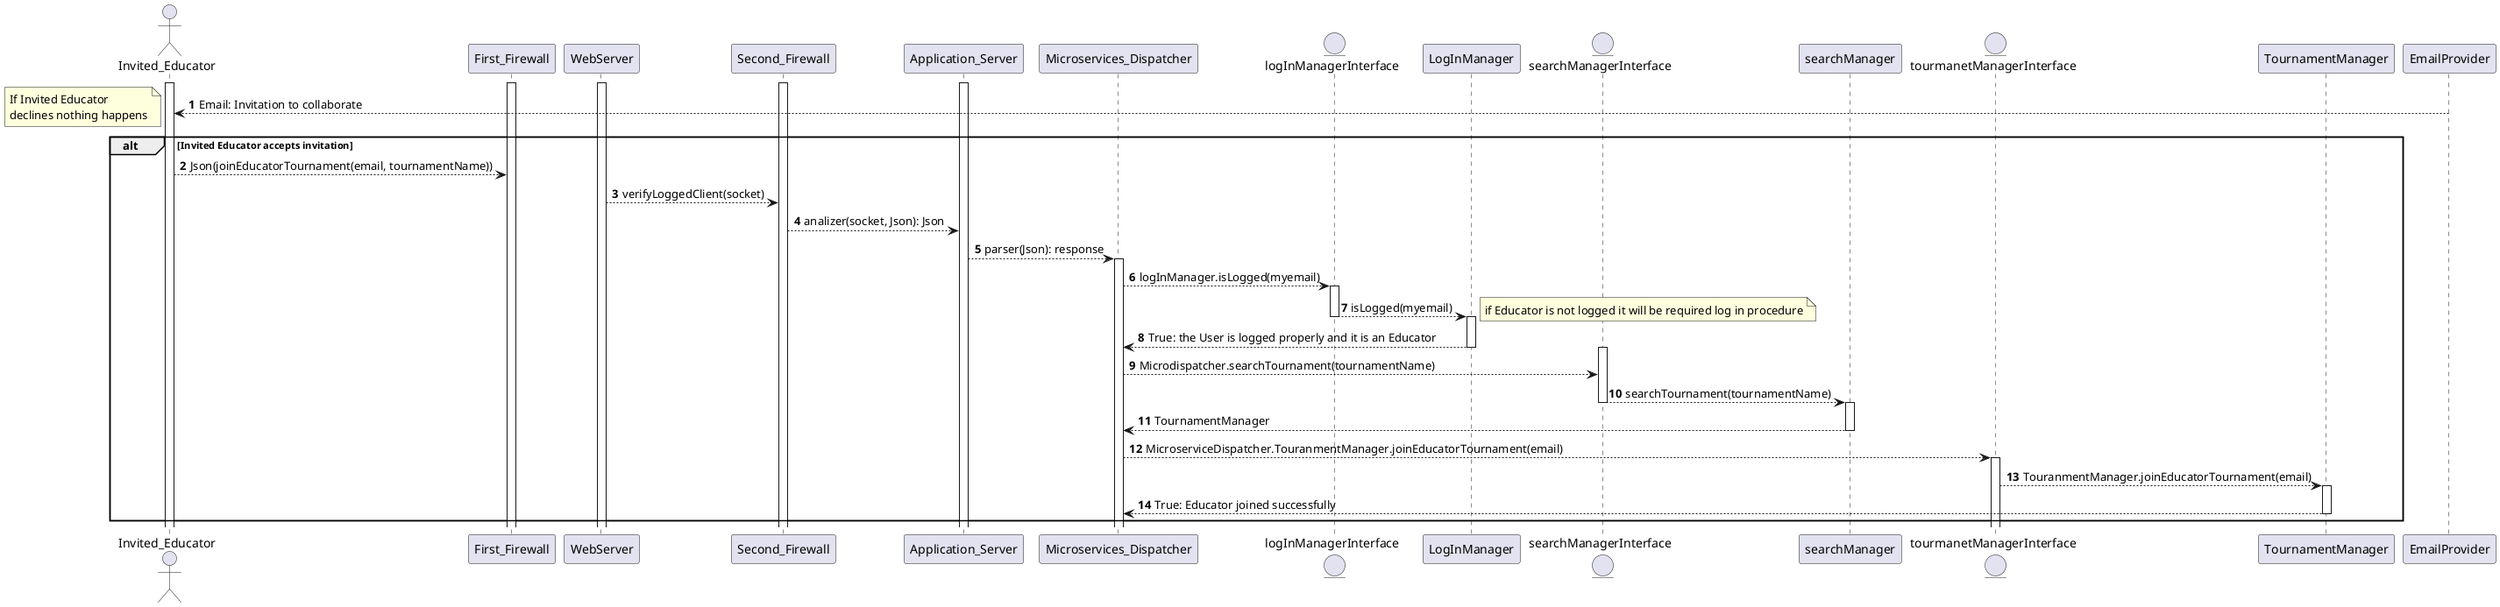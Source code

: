 @startuml

autonumber
actor Invited_Educator as U
participant First_Firewall as FF
participant WebServer as WS
participant Second_Firewall as SF
participant Application_Server as AS
participant Microservices_Dispatcher as MD
entity logInManagerInterface as LMI
participant LogInManager as LM
entity searchManagerInterface as SMI
participant searchManager as SM
entity tourmanetManagerInterface as TMI
participant TournamentManager as TM
participant EmailProvider as EP

activate U
activate FF
activate WS
activate SF
activate AS
EP --> U: Email: Invitation to collaborate
alt Invited Educator accepts invitation
    note left
        If Invited Educator 
        declines nothing happens
    end note
    U --> FF: Json(joinEducatorTournament(email, tournamentName))
    WS-->SF: verifyLoggedClient(socket)
    SF-->AS: analizer(socket, Json): Json
    AS-->MD: parser(Json): response
    activate MD
    MD-->LMI: logInManager.isLogged(myemail)
    activate LMI
    LMI-->LM: isLogged(myemail) 
    note right
        if Educator is not logged it will be required log in procedure
    end note
    deactivate LMI
    activate LM
    LM-->MD: True: the User is logged properly and it is an Educator
    deactivate LM
    activate SMI
    MD-->SMI: Microdispatcher.searchTournament(tournamentName)
    SMI-->SM: searchTournament(tournamentName)
    deactivate SMI
    activate SM
    SM --> MD: TournamentManager
    deactivate SM
    MD --> TMI: MicroserviceDispatcher.TouranmentManager.joinEducatorTournament(email)
    activate TMI
    TMI --> TM: TouranmentManager.joinEducatorTournament(email)
    activate TM
    TM --> MD: True: Educator joined successfully
    deactivate TM  
end
@enduml